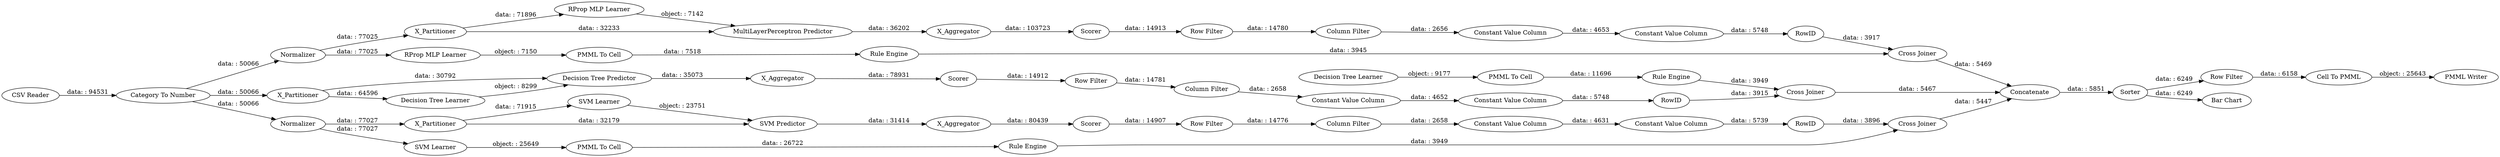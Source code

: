 digraph {
	"-1422066505745211041_41" [label=Scorer]
	"6880740818431132670_33" [label="SVM Learner"]
	"-7112786631318064957_34" [label="Rule Engine"]
	"-5942692321549973573_294" [label="Column Filter"]
	"-1422066505745211041_32" [label="SVM Predictor"]
	"-4167862761269600941_294" [label="Column Filter"]
	"-600535162131154598_52" [label=Sorter]
	"2535465004958005289_22" [label="PMML To Cell"]
	"6880740818431132670_34" [label="PMML To Cell"]
	"4511334590855384960_39" [label=Normalizer]
	"-600535162131154598_53" [label="Row Filter"]
	"-7112786631318064957_28" [label="PMML To Cell"]
	"-7112786631318064957_33" [label="Decision Tree Learner"]
	"-600535162131154598_59" [label="Bar Chart"]
	"-600535162131154598_62" [label="CSV Reader"]
	"-3237479358410857793_292" [label="Constant Value Column"]
	"-600535162131154598_54" [label="Cell To PMML"]
	"4511334590855384960_38" [label="Cross Joiner"]
	"2338080359565703927_7" [label=X_Aggregator]
	"4511334590855384960_7" [label=X_Aggregator]
	"-4167862761269600941_290" [label="Constant Value Column"]
	"2535465004958005289_35" [label="RProp MLP Learner"]
	"-600535162131154598_60" [label=Concatenate]
	"-1422066505745211041_7" [label=X_Aggregator]
	"-5942692321549973573_292" [label="Constant Value Column"]
	"-3237479358410857793_294" [label="Column Filter"]
	"-1422066505745211041_2" [label=X_Partitioner]
	"4511334590855384960_32" [label="MultiLayerPerceptron Predictor"]
	"2338080359565703927_39" [label=Scorer]
	"-3237479358410857793_293" [label=RowID]
	"-3237479358410857793_9" [label="Row Filter"]
	"-5942692321549973573_9" [label="Row Filter"]
	"2338080359565703927_32" [label="Decision Tree Predictor"]
	"6880740818431132670_35" [label="Rule Engine"]
	"-600535162131154598_61" [label="PMML Writer"]
	"-3237479358410857793_290" [label="Constant Value Column"]
	"-1422066505745211041_31" [label="SVM Learner"]
	"-5942692321549973573_293" [label=RowID]
	"4511334590855384960_40" [label=Scorer]
	"-1422066505745211041_39" [label="Cross Joiner"]
	"2535465004958005289_34" [label="Rule Engine"]
	"-5942692321549973573_290" [label="Constant Value Column"]
	"-4167862761269600941_292" [label="Constant Value Column"]
	"4511334590855384960_31" [label="RProp MLP Learner"]
	"2338080359565703927_2" [label=X_Partitioner]
	"2338080359565703927_38" [label="Cross Joiner"]
	"-1422066505745211041_40" [label=Normalizer]
	"-600535162131154598_58" [label="Category To Number"]
	"-4167862761269600941_293" [label=RowID]
	"4511334590855384960_2" [label=X_Partitioner]
	"-4167862761269600941_9" [label="Row Filter"]
	"2338080359565703927_31" [label="Decision Tree Learner"]
	"-4167862761269600941_9" -> "-4167862761269600941_294" [label="data: : 14781"]
	"-4167862761269600941_293" -> "2338080359565703927_38" [label="data: : 3915"]
	"-1422066505745211041_32" -> "-1422066505745211041_7" [label="data: : 31414"]
	"-3237479358410857793_290" -> "-3237479358410857793_292" [label="data: : 4631"]
	"-600535162131154598_58" -> "4511334590855384960_39" [label="data: : 50066"]
	"2338080359565703927_2" -> "2338080359565703927_32" [label="data: : 30792"]
	"2535465004958005289_35" -> "2535465004958005289_22" [label="object: : 7150"]
	"-1422066505745211041_40" -> "-1422066505745211041_2" [label="data: : 77027"]
	"-3237479358410857793_292" -> "-3237479358410857793_293" [label="data: : 5739"]
	"-7112786631318064957_28" -> "-7112786631318064957_34" [label="data: : 11696"]
	"-5942692321549973573_293" -> "4511334590855384960_38" [label="data: : 3917"]
	"-600535162131154598_60" -> "-600535162131154598_52" [label="data: : 5851"]
	"4511334590855384960_32" -> "4511334590855384960_7" [label="data: : 36202"]
	"6880740818431132670_34" -> "6880740818431132670_35" [label="data: : 26722"]
	"-4167862761269600941_290" -> "-4167862761269600941_292" [label="data: : 4652"]
	"-7112786631318064957_33" -> "-7112786631318064957_28" [label="object: : 9177"]
	"4511334590855384960_7" -> "4511334590855384960_40" [label="data: : 103723"]
	"-3237479358410857793_9" -> "-3237479358410857793_294" [label="data: : 14776"]
	"-1422066505745211041_31" -> "-1422066505745211041_32" [label="object: : 23751"]
	"4511334590855384960_2" -> "4511334590855384960_32" [label="data: : 32233"]
	"-5942692321549973573_9" -> "-5942692321549973573_294" [label="data: : 14780"]
	"-5942692321549973573_292" -> "-5942692321549973573_293" [label="data: : 5748"]
	"4511334590855384960_39" -> "4511334590855384960_2" [label="data: : 77025"]
	"2338080359565703927_32" -> "2338080359565703927_7" [label="data: : 35073"]
	"2338080359565703927_7" -> "2338080359565703927_39" [label="data: : 78931"]
	"4511334590855384960_39" -> "2535465004958005289_35" [label="data: : 77025"]
	"-1422066505745211041_40" -> "6880740818431132670_33" [label="data: : 77027"]
	"-4167862761269600941_294" -> "-4167862761269600941_290" [label="data: : 2658"]
	"4511334590855384960_40" -> "-5942692321549973573_9" [label="data: : 14913"]
	"4511334590855384960_38" -> "-600535162131154598_60" [label="data: : 5469"]
	"-1422066505745211041_39" -> "-600535162131154598_60" [label="data: : 5447"]
	"-600535162131154598_62" -> "-600535162131154598_58" [label="data: : 94531"]
	"-600535162131154598_58" -> "-1422066505745211041_40" [label="data: : 50066"]
	"-600535162131154598_52" -> "-600535162131154598_53" [label="data: : 6249"]
	"-600535162131154598_54" -> "-600535162131154598_61" [label="object: : 25643"]
	"-5942692321549973573_290" -> "-5942692321549973573_292" [label="data: : 4653"]
	"4511334590855384960_31" -> "4511334590855384960_32" [label="object: : 7142"]
	"2338080359565703927_31" -> "2338080359565703927_32" [label="object: : 8299"]
	"-1422066505745211041_2" -> "-1422066505745211041_32" [label="data: : 32179"]
	"6880740818431132670_33" -> "6880740818431132670_34" [label="object: : 25649"]
	"-1422066505745211041_7" -> "-1422066505745211041_41" [label="data: : 80439"]
	"-3237479358410857793_293" -> "-1422066505745211041_39" [label="data: : 3896"]
	"-600535162131154598_58" -> "2338080359565703927_2" [label="data: : 50066"]
	"2338080359565703927_39" -> "-4167862761269600941_9" [label="data: : 14912"]
	"-4167862761269600941_292" -> "-4167862761269600941_293" [label="data: : 5748"]
	"2535465004958005289_34" -> "4511334590855384960_38" [label="data: : 3945"]
	"-600535162131154598_52" -> "-600535162131154598_59" [label="data: : 6249"]
	"-3237479358410857793_294" -> "-3237479358410857793_290" [label="data: : 2658"]
	"-5942692321549973573_294" -> "-5942692321549973573_290" [label="data: : 2656"]
	"6880740818431132670_35" -> "-1422066505745211041_39" [label="data: : 3949"]
	"-600535162131154598_53" -> "-600535162131154598_54" [label="data: : 6158"]
	"2535465004958005289_22" -> "2535465004958005289_34" [label="data: : 7518"]
	"4511334590855384960_2" -> "4511334590855384960_31" [label="data: : 71896"]
	"-1422066505745211041_2" -> "-1422066505745211041_31" [label="data: : 71915"]
	"-7112786631318064957_34" -> "2338080359565703927_38" [label="data: : 3949"]
	"-1422066505745211041_41" -> "-3237479358410857793_9" [label="data: : 14907"]
	"2338080359565703927_2" -> "2338080359565703927_31" [label="data: : 64596"]
	"2338080359565703927_38" -> "-600535162131154598_60" [label="data: : 5467"]
	rankdir=LR
}
